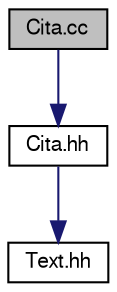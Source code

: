 digraph "Cita.cc"
{
  edge [fontname="FreeSans",fontsize="10",labelfontname="FreeSans",labelfontsize="10"];
  node [fontname="FreeSans",fontsize="10",shape=record];
  Node1 [label="Cita.cc",height=0.2,width=0.4,color="black", fillcolor="grey75", style="filled", fontcolor="black"];
  Node1 -> Node2 [color="midnightblue",fontsize="10",style="solid",fontname="FreeSans"];
  Node2 [label="Cita.hh",height=0.2,width=0.4,color="black", fillcolor="white", style="filled",URL="$_cita_8hh.html",tooltip="Especificació de la classe Cita. "];
  Node2 -> Node3 [color="midnightblue",fontsize="10",style="solid",fontname="FreeSans"];
  Node3 [label="Text.hh",height=0.2,width=0.4,color="black", fillcolor="white", style="filled",URL="$_text_8hh.html",tooltip="Especificació de la classe Text. "];
}
